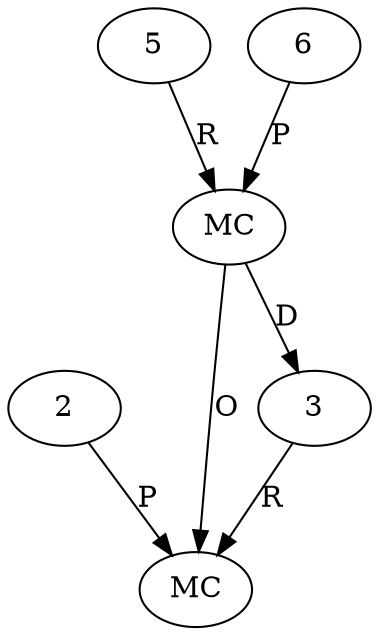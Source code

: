 digraph "AUG" {

  1 [ label="MC" s="collect()" t="Stream" l="71" ];
  2 [ t="Collector" n="dummy_" ];
  3 [ t="Stream" n="dummy_" ];
  4 [ label="MC" s="map()" t="Stream" l="71" ];
  5 [ t="Stream" n="dummy_" ];
  6 [ t="null" v="null" n="LAMBDA" ];
  2 -> 1 [ label="P" ];
  4 -> 1 [ label="O" ];
  3 -> 1 [ label="R" ];
  4 -> 3 [ label="D" ];
  5 -> 4 [ label="R" ];
  6 -> 4 [ label="P" ];
}
